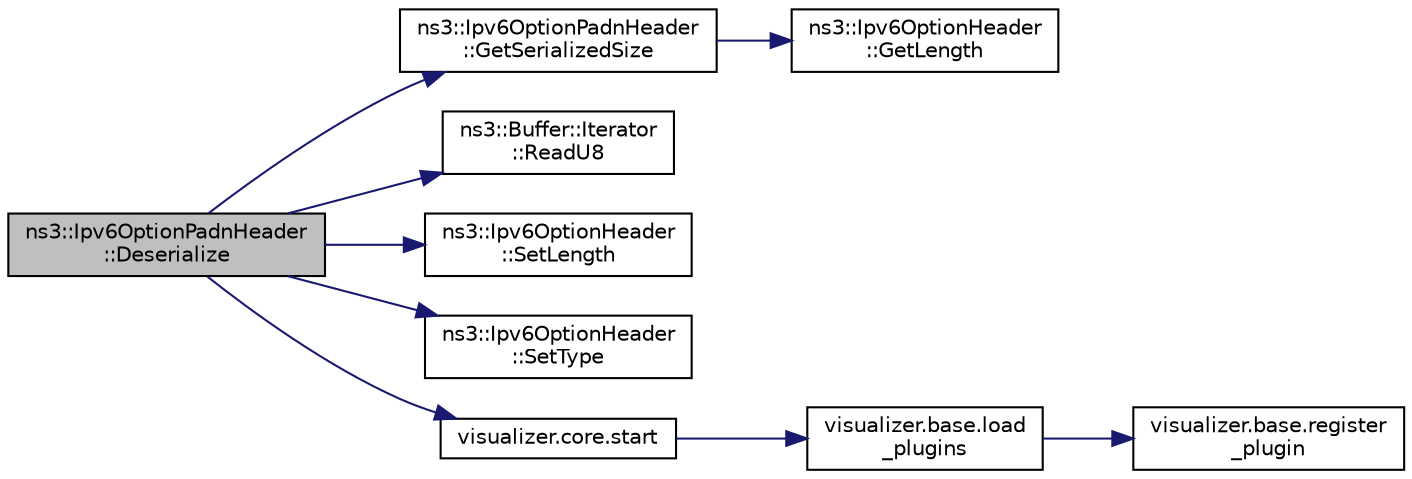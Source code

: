 digraph "ns3::Ipv6OptionPadnHeader::Deserialize"
{
 // LATEX_PDF_SIZE
  edge [fontname="Helvetica",fontsize="10",labelfontname="Helvetica",labelfontsize="10"];
  node [fontname="Helvetica",fontsize="10",shape=record];
  rankdir="LR";
  Node1 [label="ns3::Ipv6OptionPadnHeader\l::Deserialize",height=0.2,width=0.4,color="black", fillcolor="grey75", style="filled", fontcolor="black",tooltip="Deserialize the packet."];
  Node1 -> Node2 [color="midnightblue",fontsize="10",style="solid",fontname="Helvetica"];
  Node2 [label="ns3::Ipv6OptionPadnHeader\l::GetSerializedSize",height=0.2,width=0.4,color="black", fillcolor="white", style="filled",URL="$classns3_1_1_ipv6_option_padn_header.html#a9f61f0d48a10c1d8679954e7493d015f",tooltip="Get the serialized size of the packet."];
  Node2 -> Node3 [color="midnightblue",fontsize="10",style="solid",fontname="Helvetica"];
  Node3 [label="ns3::Ipv6OptionHeader\l::GetLength",height=0.2,width=0.4,color="black", fillcolor="white", style="filled",URL="$classns3_1_1_ipv6_option_header.html#a0f8c254c8fac74352b4d8bac177f0d2a",tooltip="Get the option length."];
  Node1 -> Node4 [color="midnightblue",fontsize="10",style="solid",fontname="Helvetica"];
  Node4 [label="ns3::Buffer::Iterator\l::ReadU8",height=0.2,width=0.4,color="black", fillcolor="white", style="filled",URL="$classns3_1_1_buffer_1_1_iterator.html#a7d7d5299e27ecf41aef37e315984ad5a",tooltip=" "];
  Node1 -> Node5 [color="midnightblue",fontsize="10",style="solid",fontname="Helvetica"];
  Node5 [label="ns3::Ipv6OptionHeader\l::SetLength",height=0.2,width=0.4,color="black", fillcolor="white", style="filled",URL="$classns3_1_1_ipv6_option_header.html#a20e4f120d7fc70d2beb9d02bf6101a26",tooltip="Set the option length."];
  Node1 -> Node6 [color="midnightblue",fontsize="10",style="solid",fontname="Helvetica"];
  Node6 [label="ns3::Ipv6OptionHeader\l::SetType",height=0.2,width=0.4,color="black", fillcolor="white", style="filled",URL="$classns3_1_1_ipv6_option_header.html#a22afaaf64c3fcad433ea7a613c47d4a7",tooltip="Set the type of the option."];
  Node1 -> Node7 [color="midnightblue",fontsize="10",style="solid",fontname="Helvetica"];
  Node7 [label="visualizer.core.start",height=0.2,width=0.4,color="black", fillcolor="white", style="filled",URL="$namespacevisualizer_1_1core.html#a2a35e5d8a34af358b508dac8635754e0",tooltip=" "];
  Node7 -> Node8 [color="midnightblue",fontsize="10",style="solid",fontname="Helvetica"];
  Node8 [label="visualizer.base.load\l_plugins",height=0.2,width=0.4,color="black", fillcolor="white", style="filled",URL="$namespacevisualizer_1_1base.html#ad171497a5ff1afe0a73bedaebf35448f",tooltip=" "];
  Node8 -> Node9 [color="midnightblue",fontsize="10",style="solid",fontname="Helvetica"];
  Node9 [label="visualizer.base.register\l_plugin",height=0.2,width=0.4,color="black", fillcolor="white", style="filled",URL="$namespacevisualizer_1_1base.html#a6b0ffcff1e17ec4027496f50177e5b9e",tooltip=" "];
}
